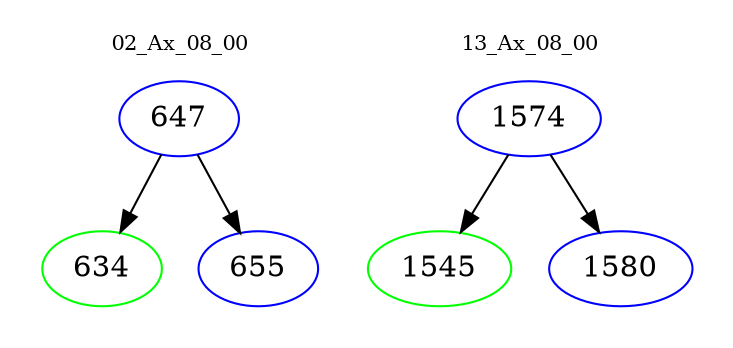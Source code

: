 digraph{
subgraph cluster_0 {
color = white
label = "02_Ax_08_00";
fontsize=10;
T0_647 [label="647", color="blue"]
T0_647 -> T0_634 [color="black"]
T0_634 [label="634", color="green"]
T0_647 -> T0_655 [color="black"]
T0_655 [label="655", color="blue"]
}
subgraph cluster_1 {
color = white
label = "13_Ax_08_00";
fontsize=10;
T1_1574 [label="1574", color="blue"]
T1_1574 -> T1_1545 [color="black"]
T1_1545 [label="1545", color="green"]
T1_1574 -> T1_1580 [color="black"]
T1_1580 [label="1580", color="blue"]
}
}
